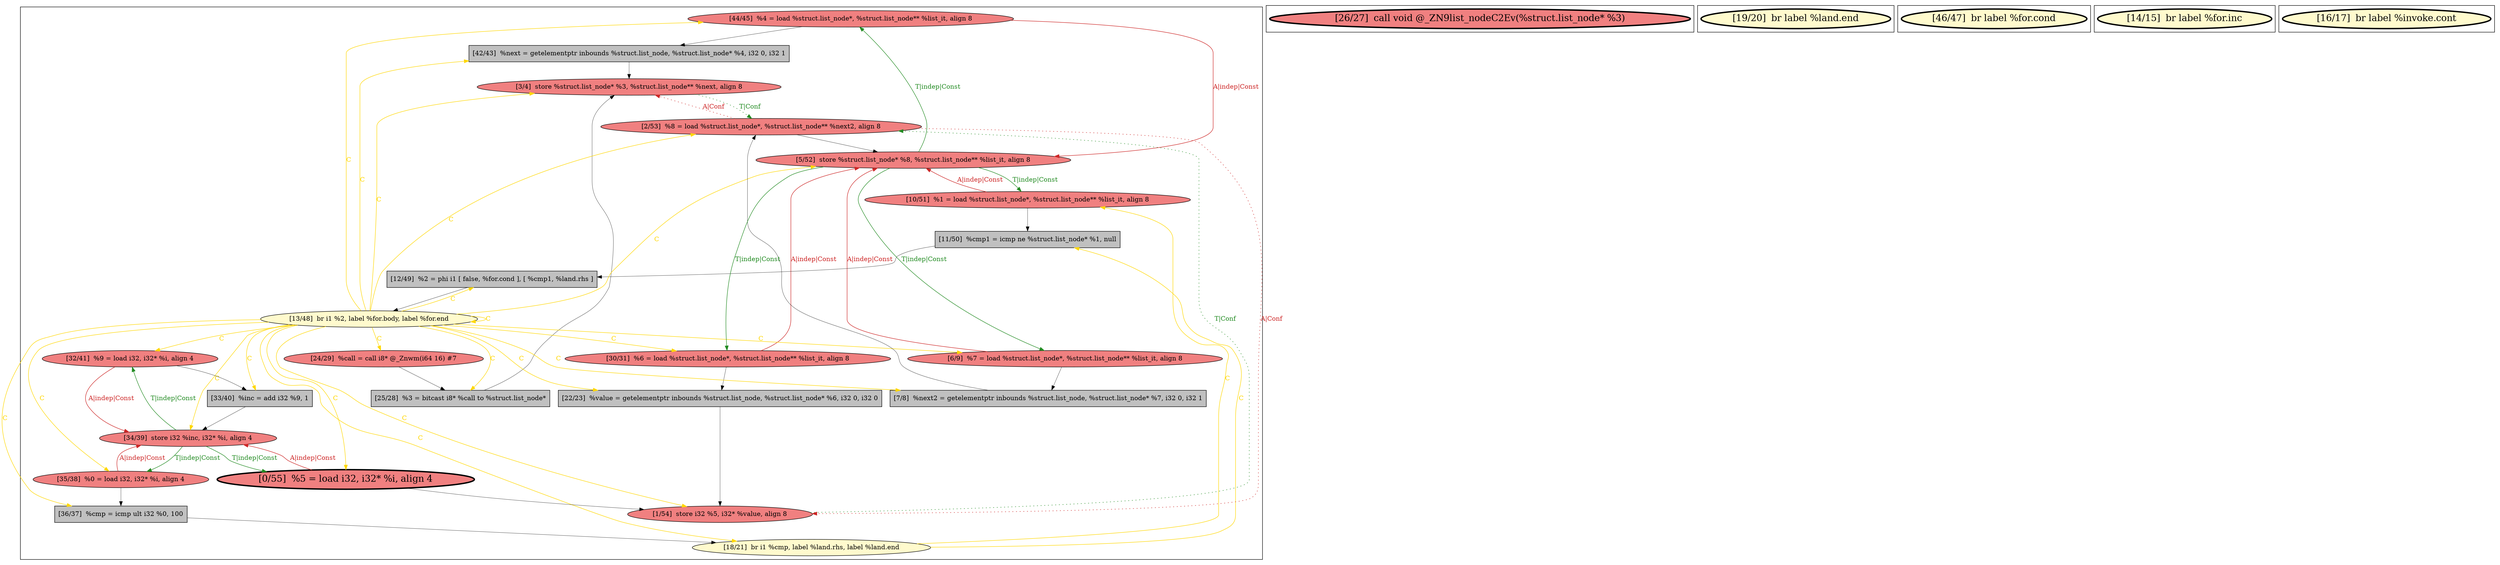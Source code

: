 
digraph G {





subgraph cluster4 {


node563 [fillcolor=lightcoral,label="[44/45]  %4 = load %struct.list_node*, %struct.list_node** %list_it, align 8",shape=ellipse,style=filled ]
node561 [fillcolor=grey,label="[22/23]  %value = getelementptr inbounds %struct.list_node, %struct.list_node* %6, i32 0, i32 0",shape=rectangle,style=filled ]
node560 [fillcolor=grey,label="[42/43]  %next = getelementptr inbounds %struct.list_node, %struct.list_node* %4, i32 0, i32 1",shape=rectangle,style=filled ]
node559 [fillcolor=lightcoral,label="[10/51]  %1 = load %struct.list_node*, %struct.list_node** %list_it, align 8",shape=ellipse,style=filled ]
node564 [fillcolor=lightcoral,label="[6/9]  %7 = load %struct.list_node*, %struct.list_node** %list_it, align 8",shape=ellipse,style=filled ]
node546 [fillcolor=lightcoral,label="[30/31]  %6 = load %struct.list_node*, %struct.list_node** %list_it, align 8",shape=ellipse,style=filled ]
node542 [fillcolor=grey,label="[33/40]  %inc = add i32 %9, 1",shape=rectangle,style=filled ]
node548 [fillcolor=grey,label="[11/50]  %cmp1 = icmp ne %struct.list_node* %1, null",shape=rectangle,style=filled ]
node544 [fillcolor=grey,label="[36/37]  %cmp = icmp ult i32 %0, 100",shape=rectangle,style=filled ]
node547 [fillcolor=lightcoral,label="[1/54]  store i32 %5, i32* %value, align 8",shape=ellipse,style=filled ]
node553 [fillcolor=grey,label="[25/28]  %3 = bitcast i8* %call to %struct.list_node*",shape=rectangle,style=filled ]
node558 [fillcolor=lightcoral,label="[3/4]  store %struct.list_node* %3, %struct.list_node** %next, align 8",shape=ellipse,style=filled ]
node545 [fillcolor=lemonchiffon,label="[18/21]  br i1 %cmp, label %land.rhs, label %land.end",shape=ellipse,style=filled ]
node543 [fillcolor=lightcoral,label="[35/38]  %0 = load i32, i32* %i, align 4",shape=ellipse,style=filled ]
node549 [fillcolor=grey,label="[12/49]  %2 = phi i1 [ false, %for.cond ], [ %cmp1, %land.rhs ]",shape=rectangle,style=filled ]
node551 [fillcolor=lemonchiffon,label="[13/48]  br i1 %2, label %for.body, label %for.end",shape=ellipse,style=filled ]
node555 [fillcolor=grey,label="[7/8]  %next2 = getelementptr inbounds %struct.list_node, %struct.list_node* %7, i32 0, i32 1",shape=rectangle,style=filled ]
node550 [penwidth=3.0,fontsize=20,fillcolor=lightcoral,label="[0/55]  %5 = load i32, i32* %i, align 4",shape=ellipse,style=filled ]
node562 [fillcolor=lightcoral,label="[24/29]  %call = call i8* @_Znwm(i64 16) #7",shape=ellipse,style=filled ]
node552 [fillcolor=lightcoral,label="[34/39]  store i32 %inc, i32* %i, align 4",shape=ellipse,style=filled ]
node554 [fillcolor=lightcoral,label="[5/52]  store %struct.list_node* %8, %struct.list_node** %list_it, align 8",shape=ellipse,style=filled ]
node556 [fillcolor=lightcoral,label="[2/53]  %8 = load %struct.list_node*, %struct.list_node** %next2, align 8",shape=ellipse,style=filled ]
node557 [fillcolor=lightcoral,label="[32/41]  %9 = load i32, i32* %i, align 4",shape=ellipse,style=filled ]

node551->node558 [style=solid,color=gold,label="C",penwidth=1.0,fontcolor=gold ]
node551->node554 [style=solid,color=gold,label="C",penwidth=1.0,fontcolor=gold ]
node551->node557 [style=solid,color=gold,label="C",penwidth=1.0,fontcolor=gold ]
node546->node561 [style=solid,color=black,label="",penwidth=0.5,fontcolor=black ]
node551->node556 [style=solid,color=gold,label="C",penwidth=1.0,fontcolor=gold ]
node551->node563 [style=solid,color=gold,label="C",penwidth=1.0,fontcolor=gold ]
node554->node563 [style=solid,color=forestgreen,label="T|indep|Const",penwidth=1.0,fontcolor=forestgreen ]
node557->node542 [style=solid,color=black,label="",penwidth=0.5,fontcolor=black ]
node551->node551 [style=solid,color=gold,label="C",penwidth=1.0,fontcolor=gold ]
node551->node553 [style=solid,color=gold,label="C",penwidth=1.0,fontcolor=gold ]
node551->node550 [style=solid,color=gold,label="C",penwidth=1.0,fontcolor=gold ]
node551->node564 [style=solid,color=gold,label="C",penwidth=1.0,fontcolor=gold ]
node551->node555 [style=solid,color=gold,label="C",penwidth=1.0,fontcolor=gold ]
node551->node547 [style=solid,color=gold,label="C",penwidth=1.0,fontcolor=gold ]
node551->node561 [style=solid,color=gold,label="C",penwidth=1.0,fontcolor=gold ]
node551->node545 [style=solid,color=gold,label="C",penwidth=1.0,fontcolor=gold ]
node550->node552 [style=solid,color=firebrick3,label="A|indep|Const",penwidth=1.0,fontcolor=firebrick3 ]
node557->node552 [style=solid,color=firebrick3,label="A|indep|Const",penwidth=1.0,fontcolor=firebrick3 ]
node559->node554 [style=solid,color=firebrick3,label="A|indep|Const",penwidth=1.0,fontcolor=firebrick3 ]
node556->node554 [style=solid,color=black,label="",penwidth=0.5,fontcolor=black ]
node562->node553 [style=solid,color=black,label="",penwidth=0.5,fontcolor=black ]
node563->node560 [style=solid,color=black,label="",penwidth=0.5,fontcolor=black ]
node554->node559 [style=solid,color=forestgreen,label="T|indep|Const",penwidth=1.0,fontcolor=forestgreen ]
node551->node560 [style=solid,color=gold,label="C",penwidth=1.0,fontcolor=gold ]
node551->node542 [style=solid,color=gold,label="C",penwidth=1.0,fontcolor=gold ]
node560->node558 [style=solid,color=black,label="",penwidth=0.5,fontcolor=black ]
node563->node554 [style=solid,color=firebrick3,label="A|indep|Const",penwidth=1.0,fontcolor=firebrick3 ]
node548->node549 [style=solid,color=black,label="",penwidth=0.5,fontcolor=black ]
node545->node548 [style=solid,color=gold,label="C",penwidth=1.0,fontcolor=gold ]
node549->node551 [style=solid,color=black,label="",penwidth=0.5,fontcolor=black ]
node561->node547 [style=solid,color=black,label="",penwidth=0.5,fontcolor=black ]
node553->node558 [style=solid,color=black,label="",penwidth=0.5,fontcolor=black ]
node550->node547 [style=solid,color=black,label="",penwidth=0.5,fontcolor=black ]
node551->node562 [style=solid,color=gold,label="C",penwidth=1.0,fontcolor=gold ]
node556->node558 [style=dotted,color=firebrick3,label="A|Conf",penwidth=1.0,fontcolor=firebrick3 ]
node555->node556 [style=solid,color=black,label="",penwidth=0.5,fontcolor=black ]
node554->node564 [style=solid,color=forestgreen,label="T|indep|Const",penwidth=1.0,fontcolor=forestgreen ]
node551->node552 [style=solid,color=gold,label="C",penwidth=1.0,fontcolor=gold ]
node558->node556 [style=dotted,color=forestgreen,label="T|Conf",penwidth=1.0,fontcolor=forestgreen ]
node552->node550 [style=solid,color=forestgreen,label="T|indep|Const",penwidth=1.0,fontcolor=forestgreen ]
node542->node552 [style=solid,color=black,label="",penwidth=0.5,fontcolor=black ]
node556->node547 [style=dotted,color=firebrick3,label="A|Conf",penwidth=1.0,fontcolor=firebrick3 ]
node547->node556 [style=dotted,color=forestgreen,label="T|Conf",penwidth=1.0,fontcolor=forestgreen ]
node554->node546 [style=solid,color=forestgreen,label="T|indep|Const",penwidth=1.0,fontcolor=forestgreen ]
node564->node555 [style=solid,color=black,label="",penwidth=0.5,fontcolor=black ]
node543->node544 [style=solid,color=black,label="",penwidth=0.5,fontcolor=black ]
node551->node543 [style=solid,color=gold,label="C",penwidth=1.0,fontcolor=gold ]
node551->node549 [style=solid,color=gold,label="C",penwidth=1.0,fontcolor=gold ]
node552->node557 [style=solid,color=forestgreen,label="T|indep|Const",penwidth=1.0,fontcolor=forestgreen ]
node551->node546 [style=solid,color=gold,label="C",penwidth=1.0,fontcolor=gold ]
node544->node545 [style=solid,color=black,label="",penwidth=0.5,fontcolor=black ]
node559->node548 [style=solid,color=black,label="",penwidth=0.5,fontcolor=black ]
node546->node554 [style=solid,color=firebrick3,label="A|indep|Const",penwidth=1.0,fontcolor=firebrick3 ]
node564->node554 [style=solid,color=firebrick3,label="A|indep|Const",penwidth=1.0,fontcolor=firebrick3 ]
node551->node544 [style=solid,color=gold,label="C",penwidth=1.0,fontcolor=gold ]
node552->node543 [style=solid,color=forestgreen,label="T|indep|Const",penwidth=1.0,fontcolor=forestgreen ]
node543->node552 [style=solid,color=firebrick3,label="A|indep|Const",penwidth=1.0,fontcolor=firebrick3 ]
node545->node559 [style=solid,color=gold,label="C",penwidth=1.0,fontcolor=gold ]


}

subgraph cluster3 {


node541 [penwidth=3.0,fontsize=20,fillcolor=lightcoral,label="[26/27]  call void @_ZN9list_nodeC2Ev(%struct.list_node* %3)",shape=ellipse,style=filled ]



}

subgraph cluster2 {


node540 [penwidth=3.0,fontsize=20,fillcolor=lemonchiffon,label="[19/20]  br label %land.end",shape=ellipse,style=filled ]



}

subgraph cluster5 {


node565 [penwidth=3.0,fontsize=20,fillcolor=lemonchiffon,label="[46/47]  br label %for.cond",shape=ellipse,style=filled ]



}

subgraph cluster0 {


node538 [penwidth=3.0,fontsize=20,fillcolor=lemonchiffon,label="[14/15]  br label %for.inc",shape=ellipse,style=filled ]



}

subgraph cluster1 {


node539 [penwidth=3.0,fontsize=20,fillcolor=lemonchiffon,label="[16/17]  br label %invoke.cont",shape=ellipse,style=filled ]



}

}
